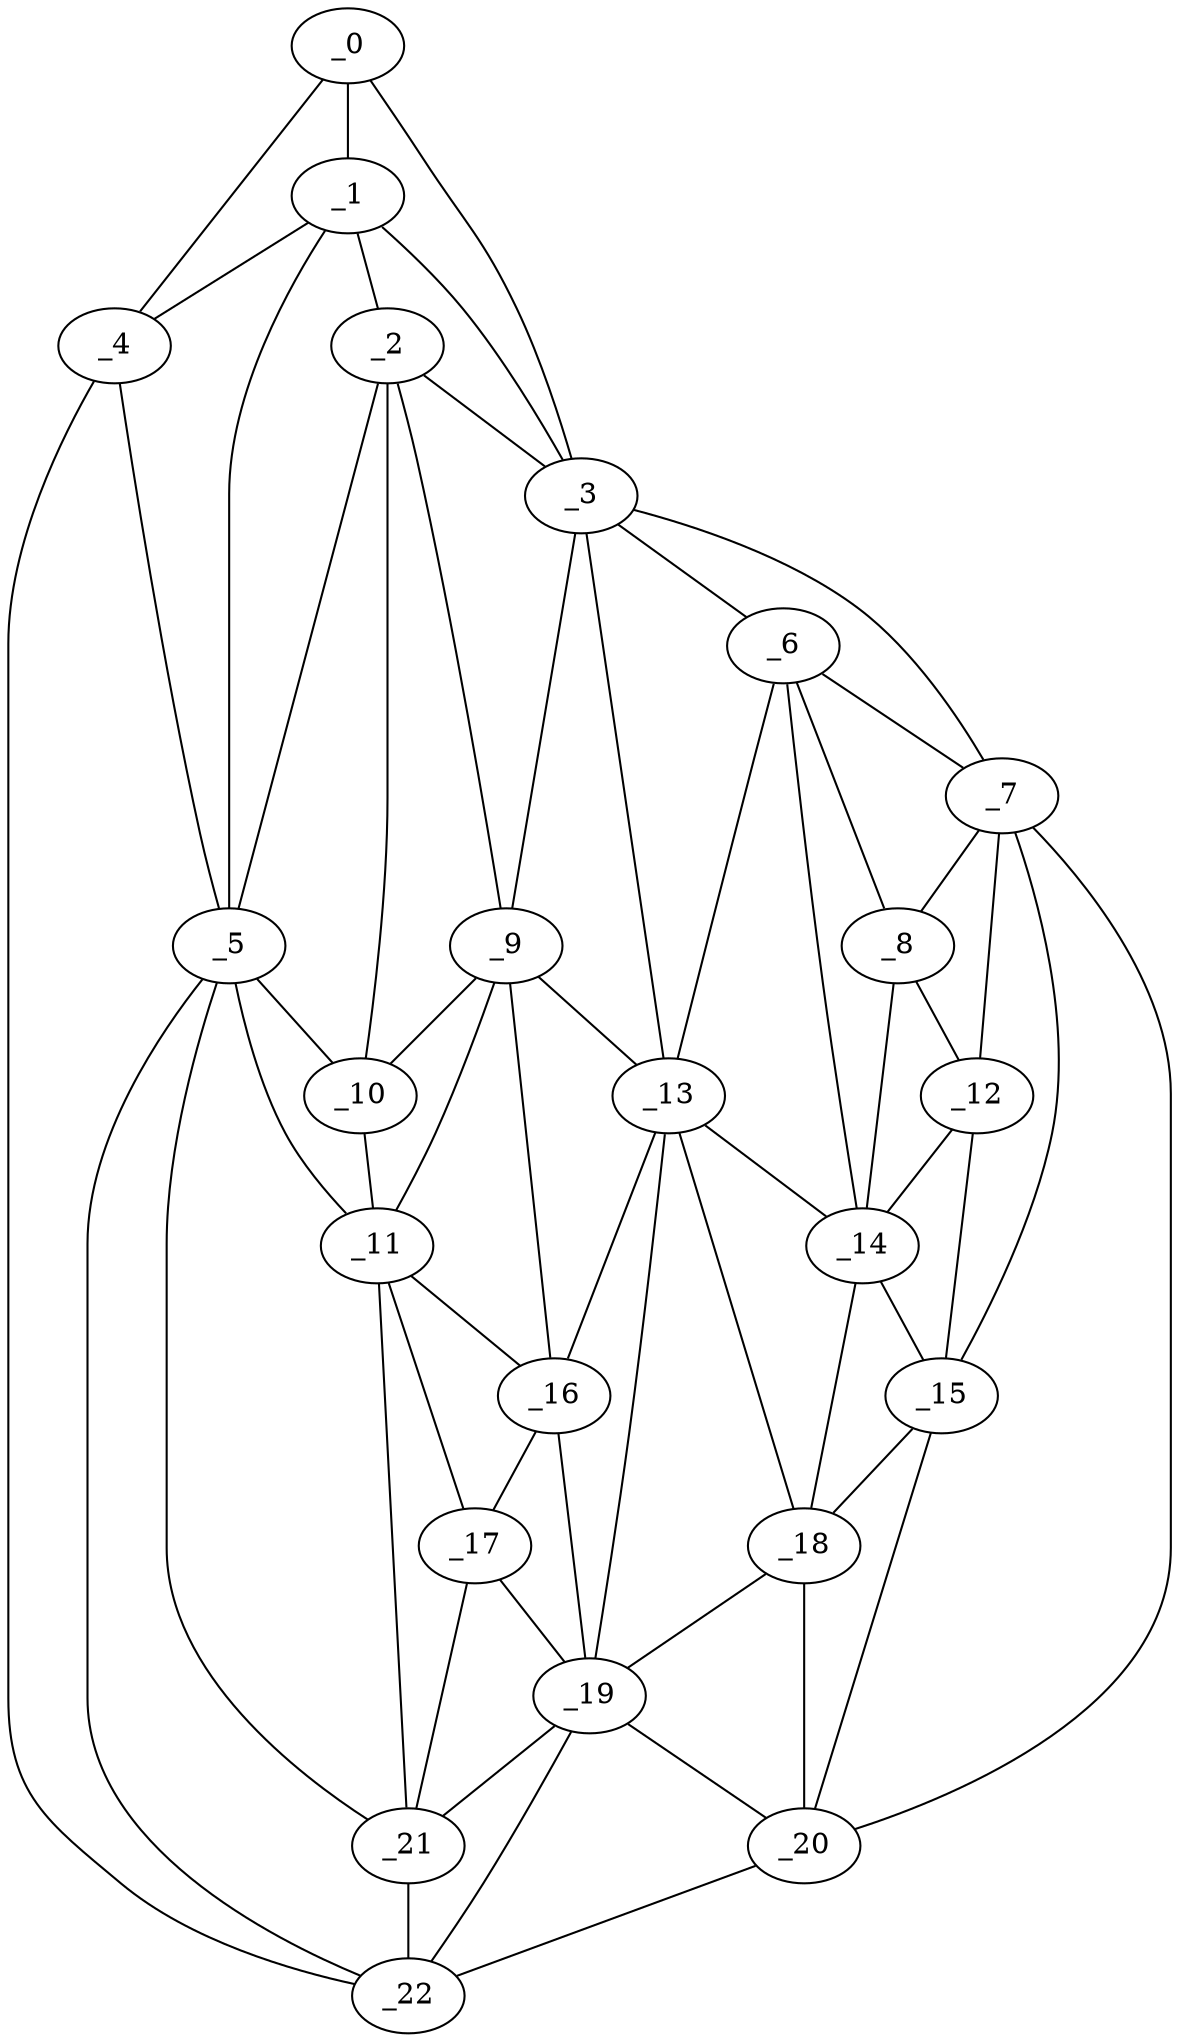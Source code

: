 graph "obj89__285.gxl" {
	_0	 [x=28,
		y=10];
	_1	 [x=39,
		y=25];
	_0 -- _1	 [valence=2];
	_3	 [x=50,
		y=97];
	_0 -- _3	 [valence=1];
	_4	 [x=57,
		y=5];
	_0 -- _4	 [valence=1];
	_2	 [x=47,
		y=34];
	_1 -- _2	 [valence=2];
	_1 -- _3	 [valence=1];
	_1 -- _4	 [valence=2];
	_5	 [x=64,
		y=16];
	_1 -- _5	 [valence=2];
	_2 -- _3	 [valence=2];
	_2 -- _5	 [valence=1];
	_9	 [x=70,
		y=40];
	_2 -- _9	 [valence=1];
	_10	 [x=72,
		y=31];
	_2 -- _10	 [valence=1];
	_6	 [x=65,
		y=103];
	_3 -- _6	 [valence=2];
	_7	 [x=66,
		y=124];
	_3 -- _7	 [valence=1];
	_3 -- _9	 [valence=2];
	_13	 [x=80,
		y=97];
	_3 -- _13	 [valence=1];
	_4 -- _5	 [valence=1];
	_22	 [x=104,
		y=12];
	_4 -- _22	 [valence=1];
	_5 -- _10	 [valence=2];
	_11	 [x=76,
		y=33];
	_5 -- _11	 [valence=1];
	_21	 [x=99,
		y=22];
	_5 -- _21	 [valence=2];
	_5 -- _22	 [valence=2];
	_6 -- _7	 [valence=1];
	_8	 [x=69,
		y=107];
	_6 -- _8	 [valence=2];
	_6 -- _13	 [valence=2];
	_14	 [x=80,
		y=102];
	_6 -- _14	 [valence=2];
	_7 -- _8	 [valence=2];
	_12	 [x=77,
		y=118];
	_7 -- _12	 [valence=2];
	_15	 [x=82,
		y=117];
	_7 -- _15	 [valence=2];
	_20	 [x=94,
		y=116];
	_7 -- _20	 [valence=1];
	_8 -- _12	 [valence=1];
	_8 -- _14	 [valence=1];
	_9 -- _10	 [valence=2];
	_9 -- _11	 [valence=2];
	_9 -- _13	 [valence=1];
	_16	 [x=83,
		y=41];
	_9 -- _16	 [valence=2];
	_10 -- _11	 [valence=1];
	_11 -- _16	 [valence=2];
	_17	 [x=90,
		y=33];
	_11 -- _17	 [valence=2];
	_11 -- _21	 [valence=2];
	_12 -- _14	 [valence=2];
	_12 -- _15	 [valence=1];
	_13 -- _14	 [valence=1];
	_13 -- _16	 [valence=2];
	_18	 [x=92,
		y=109];
	_13 -- _18	 [valence=2];
	_19	 [x=94,
		y=39];
	_13 -- _19	 [valence=2];
	_14 -- _15	 [valence=2];
	_14 -- _18	 [valence=2];
	_15 -- _18	 [valence=2];
	_15 -- _20	 [valence=2];
	_16 -- _17	 [valence=2];
	_16 -- _19	 [valence=1];
	_17 -- _19	 [valence=1];
	_17 -- _21	 [valence=1];
	_18 -- _19	 [valence=1];
	_18 -- _20	 [valence=2];
	_19 -- _20	 [valence=2];
	_19 -- _21	 [valence=2];
	_19 -- _22	 [valence=2];
	_20 -- _22	 [valence=1];
	_21 -- _22	 [valence=2];
}
